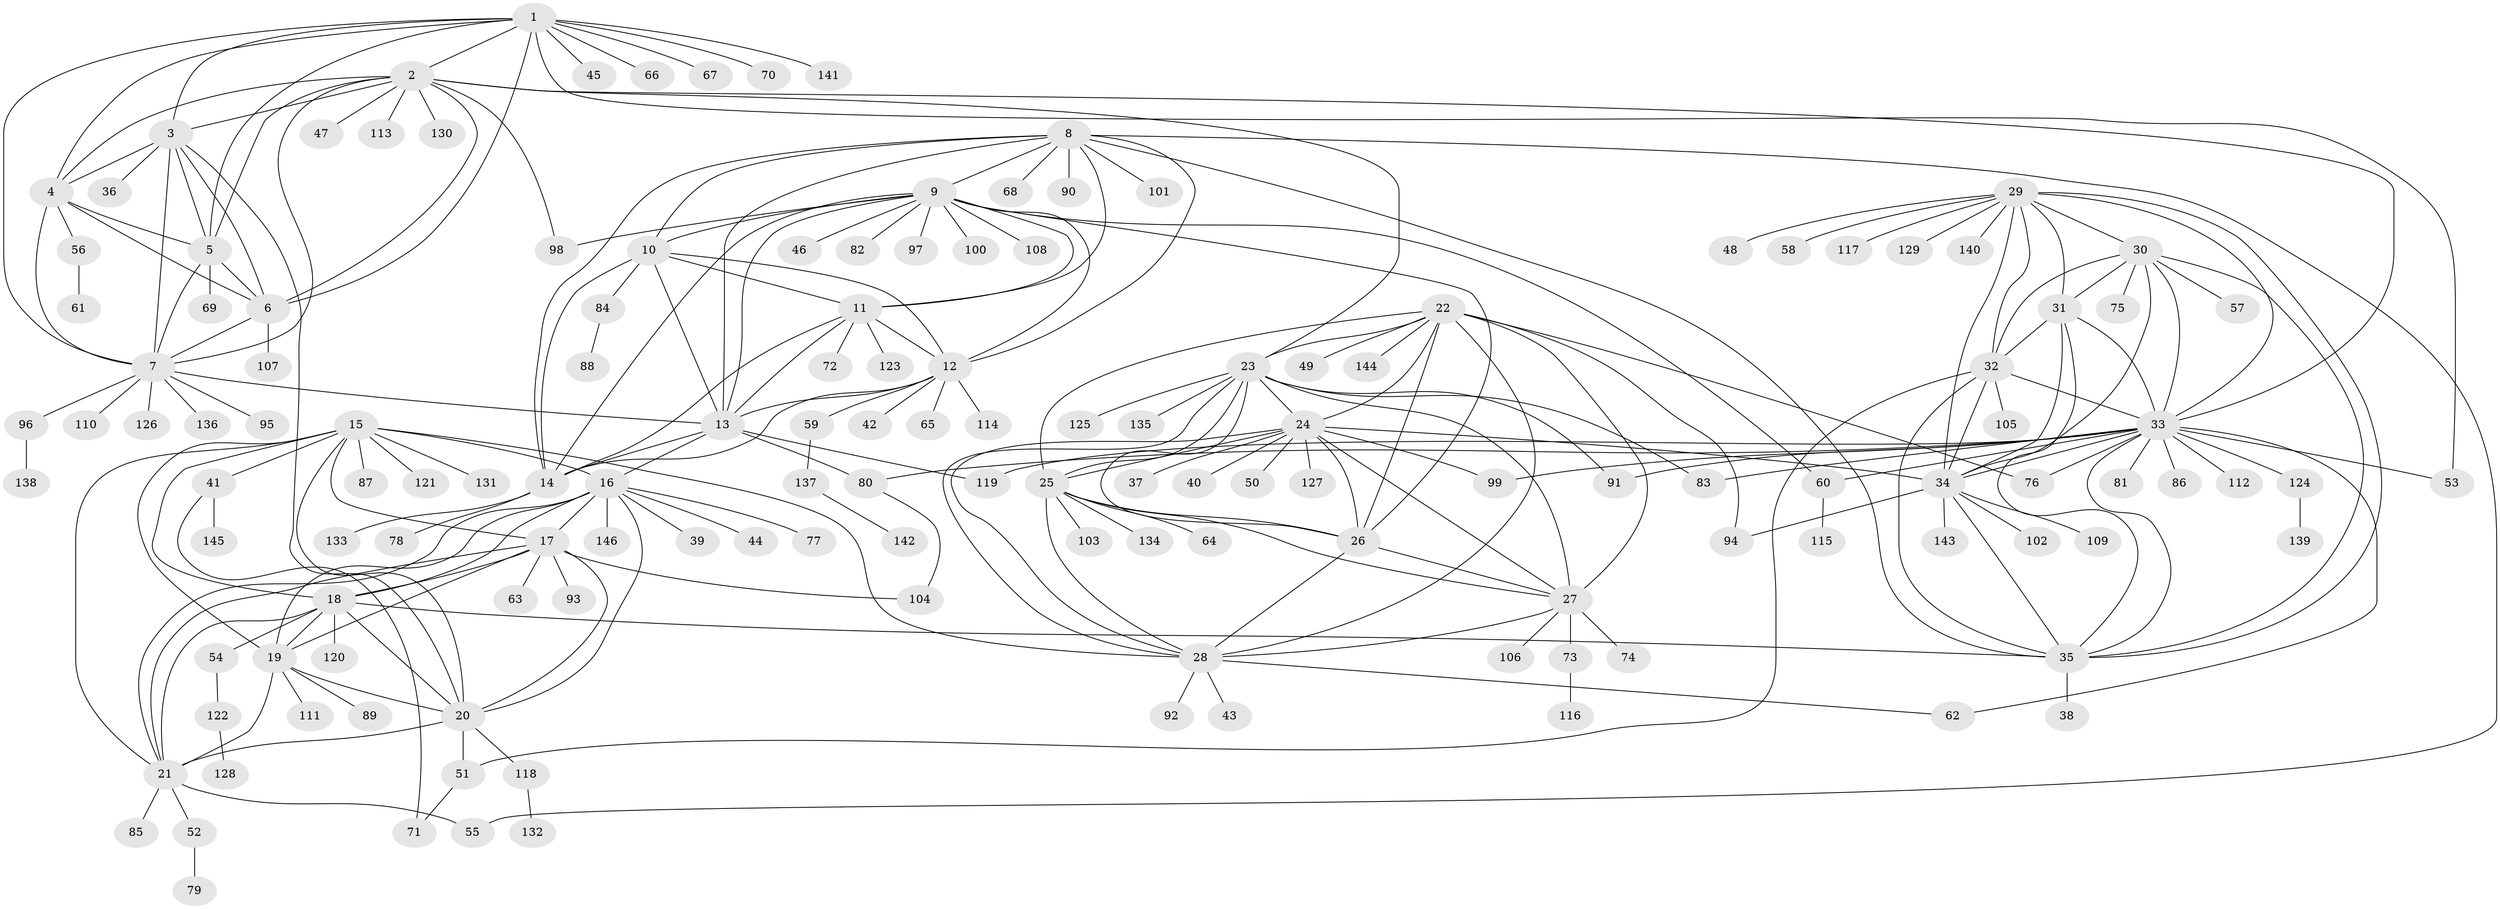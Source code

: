 // Generated by graph-tools (version 1.1) at 2025/26/03/09/25 03:26:39]
// undirected, 146 vertices, 241 edges
graph export_dot {
graph [start="1"]
  node [color=gray90,style=filled];
  1;
  2;
  3;
  4;
  5;
  6;
  7;
  8;
  9;
  10;
  11;
  12;
  13;
  14;
  15;
  16;
  17;
  18;
  19;
  20;
  21;
  22;
  23;
  24;
  25;
  26;
  27;
  28;
  29;
  30;
  31;
  32;
  33;
  34;
  35;
  36;
  37;
  38;
  39;
  40;
  41;
  42;
  43;
  44;
  45;
  46;
  47;
  48;
  49;
  50;
  51;
  52;
  53;
  54;
  55;
  56;
  57;
  58;
  59;
  60;
  61;
  62;
  63;
  64;
  65;
  66;
  67;
  68;
  69;
  70;
  71;
  72;
  73;
  74;
  75;
  76;
  77;
  78;
  79;
  80;
  81;
  82;
  83;
  84;
  85;
  86;
  87;
  88;
  89;
  90;
  91;
  92;
  93;
  94;
  95;
  96;
  97;
  98;
  99;
  100;
  101;
  102;
  103;
  104;
  105;
  106;
  107;
  108;
  109;
  110;
  111;
  112;
  113;
  114;
  115;
  116;
  117;
  118;
  119;
  120;
  121;
  122;
  123;
  124;
  125;
  126;
  127;
  128;
  129;
  130;
  131;
  132;
  133;
  134;
  135;
  136;
  137;
  138;
  139;
  140;
  141;
  142;
  143;
  144;
  145;
  146;
  1 -- 2;
  1 -- 3;
  1 -- 4;
  1 -- 5;
  1 -- 6;
  1 -- 7;
  1 -- 45;
  1 -- 53;
  1 -- 66;
  1 -- 67;
  1 -- 70;
  1 -- 141;
  2 -- 3;
  2 -- 4;
  2 -- 5;
  2 -- 6;
  2 -- 7;
  2 -- 23;
  2 -- 33;
  2 -- 47;
  2 -- 98;
  2 -- 113;
  2 -- 130;
  3 -- 4;
  3 -- 5;
  3 -- 6;
  3 -- 7;
  3 -- 20;
  3 -- 36;
  4 -- 5;
  4 -- 6;
  4 -- 7;
  4 -- 56;
  5 -- 6;
  5 -- 7;
  5 -- 69;
  6 -- 7;
  6 -- 107;
  7 -- 13;
  7 -- 95;
  7 -- 96;
  7 -- 110;
  7 -- 126;
  7 -- 136;
  8 -- 9;
  8 -- 10;
  8 -- 11;
  8 -- 12;
  8 -- 13;
  8 -- 14;
  8 -- 35;
  8 -- 55;
  8 -- 68;
  8 -- 90;
  8 -- 101;
  9 -- 10;
  9 -- 11;
  9 -- 12;
  9 -- 13;
  9 -- 14;
  9 -- 26;
  9 -- 46;
  9 -- 60;
  9 -- 82;
  9 -- 97;
  9 -- 98;
  9 -- 100;
  9 -- 108;
  10 -- 11;
  10 -- 12;
  10 -- 13;
  10 -- 14;
  10 -- 84;
  11 -- 12;
  11 -- 13;
  11 -- 14;
  11 -- 72;
  11 -- 123;
  12 -- 13;
  12 -- 14;
  12 -- 42;
  12 -- 59;
  12 -- 65;
  12 -- 114;
  13 -- 14;
  13 -- 16;
  13 -- 80;
  13 -- 119;
  14 -- 78;
  14 -- 133;
  15 -- 16;
  15 -- 17;
  15 -- 18;
  15 -- 19;
  15 -- 20;
  15 -- 21;
  15 -- 28;
  15 -- 41;
  15 -- 87;
  15 -- 121;
  15 -- 131;
  16 -- 17;
  16 -- 18;
  16 -- 19;
  16 -- 20;
  16 -- 21;
  16 -- 39;
  16 -- 44;
  16 -- 77;
  16 -- 146;
  17 -- 18;
  17 -- 19;
  17 -- 20;
  17 -- 21;
  17 -- 63;
  17 -- 93;
  17 -- 104;
  18 -- 19;
  18 -- 20;
  18 -- 21;
  18 -- 35;
  18 -- 54;
  18 -- 120;
  19 -- 20;
  19 -- 21;
  19 -- 89;
  19 -- 111;
  20 -- 21;
  20 -- 51;
  20 -- 118;
  21 -- 52;
  21 -- 55;
  21 -- 85;
  22 -- 23;
  22 -- 24;
  22 -- 25;
  22 -- 26;
  22 -- 27;
  22 -- 28;
  22 -- 49;
  22 -- 76;
  22 -- 94;
  22 -- 144;
  23 -- 24;
  23 -- 25;
  23 -- 26;
  23 -- 27;
  23 -- 28;
  23 -- 83;
  23 -- 91;
  23 -- 125;
  23 -- 135;
  24 -- 25;
  24 -- 26;
  24 -- 27;
  24 -- 28;
  24 -- 34;
  24 -- 37;
  24 -- 40;
  24 -- 50;
  24 -- 99;
  24 -- 127;
  25 -- 26;
  25 -- 27;
  25 -- 28;
  25 -- 64;
  25 -- 103;
  25 -- 134;
  26 -- 27;
  26 -- 28;
  27 -- 28;
  27 -- 73;
  27 -- 74;
  27 -- 106;
  28 -- 43;
  28 -- 62;
  28 -- 92;
  29 -- 30;
  29 -- 31;
  29 -- 32;
  29 -- 33;
  29 -- 34;
  29 -- 35;
  29 -- 48;
  29 -- 58;
  29 -- 117;
  29 -- 129;
  29 -- 140;
  30 -- 31;
  30 -- 32;
  30 -- 33;
  30 -- 34;
  30 -- 35;
  30 -- 57;
  30 -- 75;
  31 -- 32;
  31 -- 33;
  31 -- 34;
  31 -- 35;
  32 -- 33;
  32 -- 34;
  32 -- 35;
  32 -- 51;
  32 -- 105;
  33 -- 34;
  33 -- 35;
  33 -- 53;
  33 -- 60;
  33 -- 62;
  33 -- 76;
  33 -- 80;
  33 -- 81;
  33 -- 83;
  33 -- 86;
  33 -- 91;
  33 -- 99;
  33 -- 112;
  33 -- 119;
  33 -- 124;
  34 -- 35;
  34 -- 94;
  34 -- 102;
  34 -- 109;
  34 -- 143;
  35 -- 38;
  41 -- 71;
  41 -- 145;
  51 -- 71;
  52 -- 79;
  54 -- 122;
  56 -- 61;
  59 -- 137;
  60 -- 115;
  73 -- 116;
  80 -- 104;
  84 -- 88;
  96 -- 138;
  118 -- 132;
  122 -- 128;
  124 -- 139;
  137 -- 142;
}
